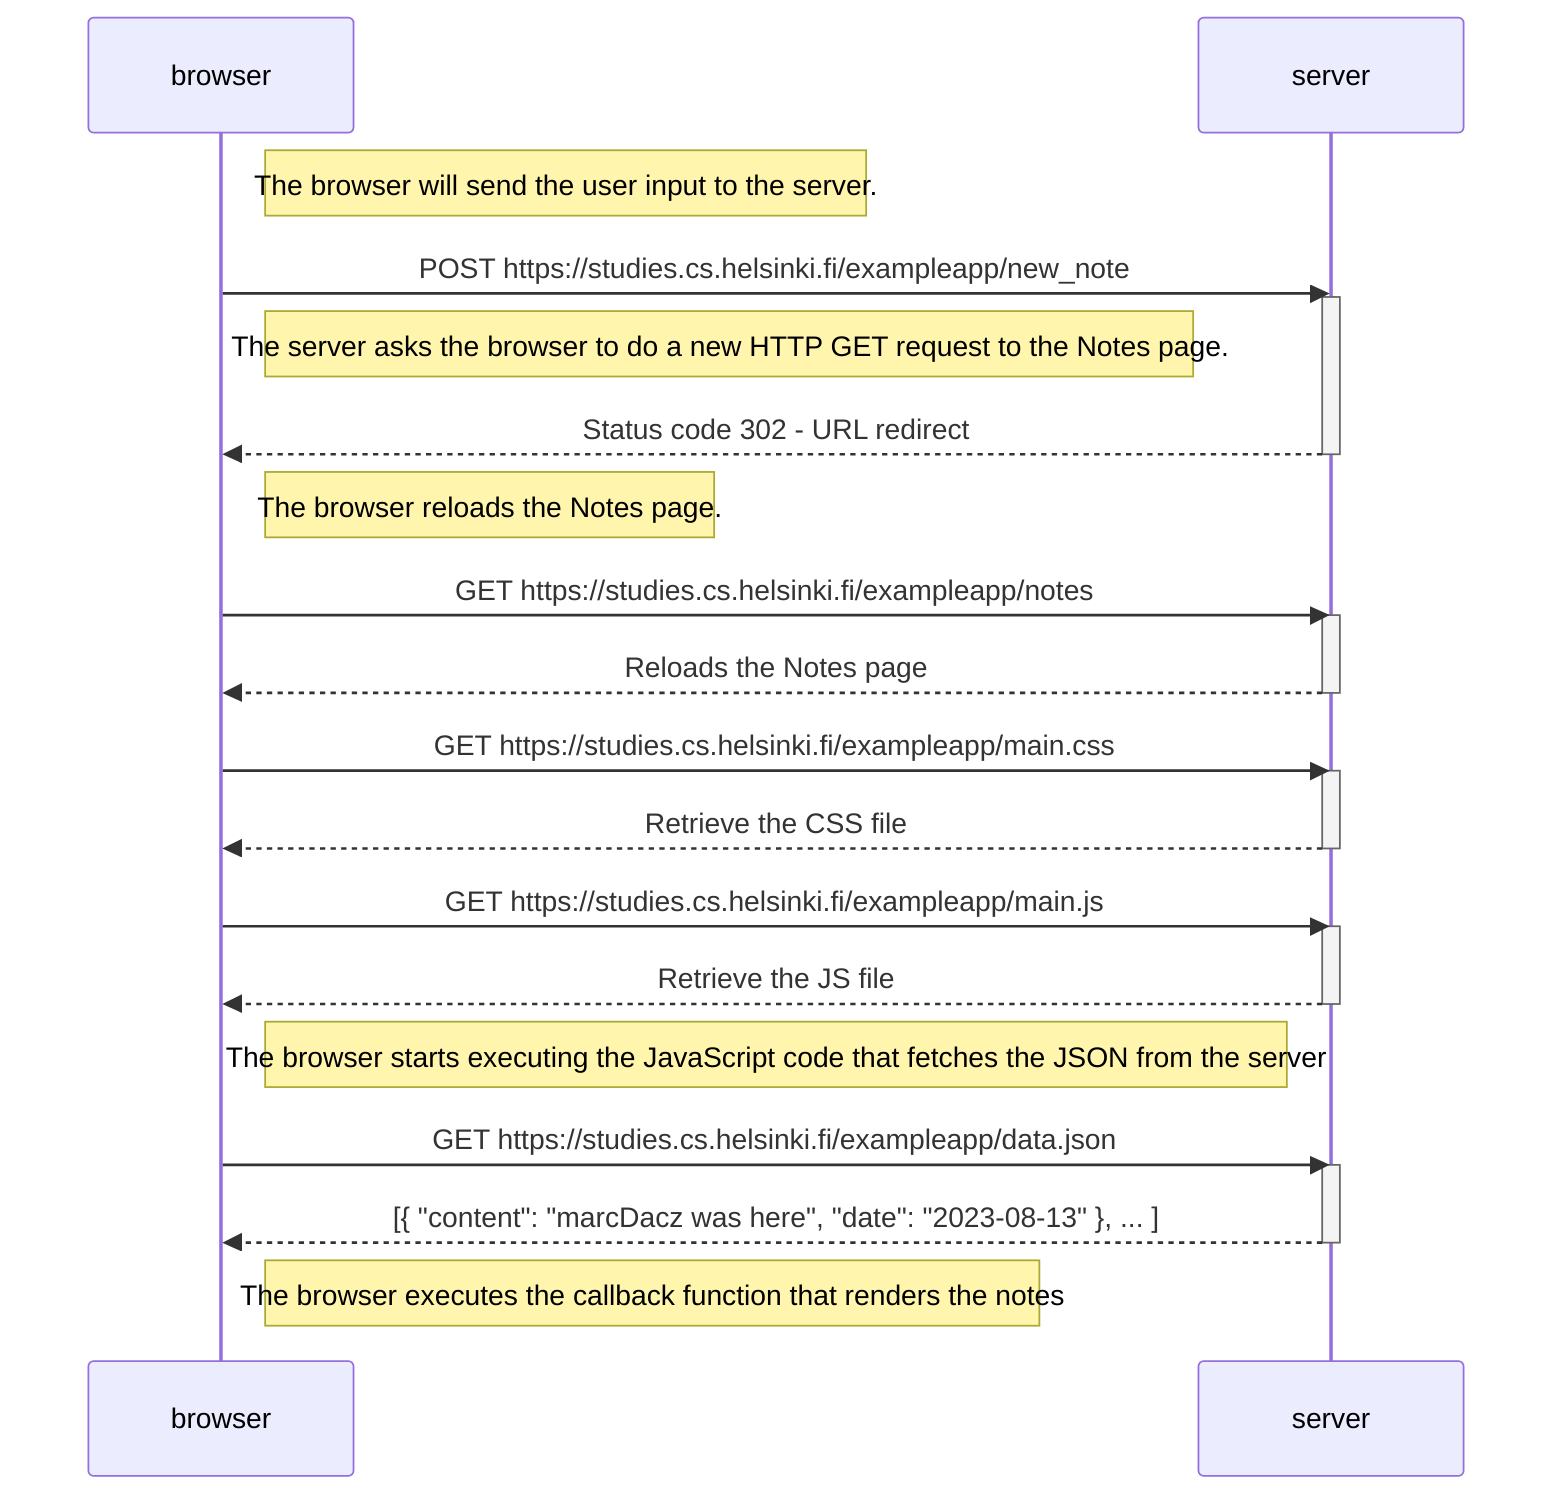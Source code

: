 sequenceDiagram
    participant browser
    participant server

    Note right of browser: The browser will send the user input to the server.

    browser->>server: POST https://studies.cs.helsinki.fi/exampleapp/new_note
    activate server

    Note right of browser: The server asks the browser to do a new HTTP GET request to the Notes page.

    server-->>browser: Status code 302 - URL redirect
    deactivate server

    Note right of browser: The browser reloads the Notes page.

    browser->>server: GET https://studies.cs.helsinki.fi/exampleapp/notes
    activate server
    server-->>browser: Reloads the Notes page
    deactivate server

    browser->>server: GET https://studies.cs.helsinki.fi/exampleapp/main.css
    activate server
    server-->>browser: Retrieve the CSS file
    deactivate server

    browser->>server: GET https://studies.cs.helsinki.fi/exampleapp/main.js
    activate server
    server-->>browser: Retrieve the JS file
    deactivate server

    Note right of browser: The browser starts executing the JavaScript code that fetches the JSON from the server

    browser->>server: GET https://studies.cs.helsinki.fi/exampleapp/data.json
    activate server
    server-->>browser: [{ "content": "marcDacz was here", "date": "2023-08-13" }, ... ]
    deactivate server

    Note right of browser: The browser executes the callback function that renders the notes